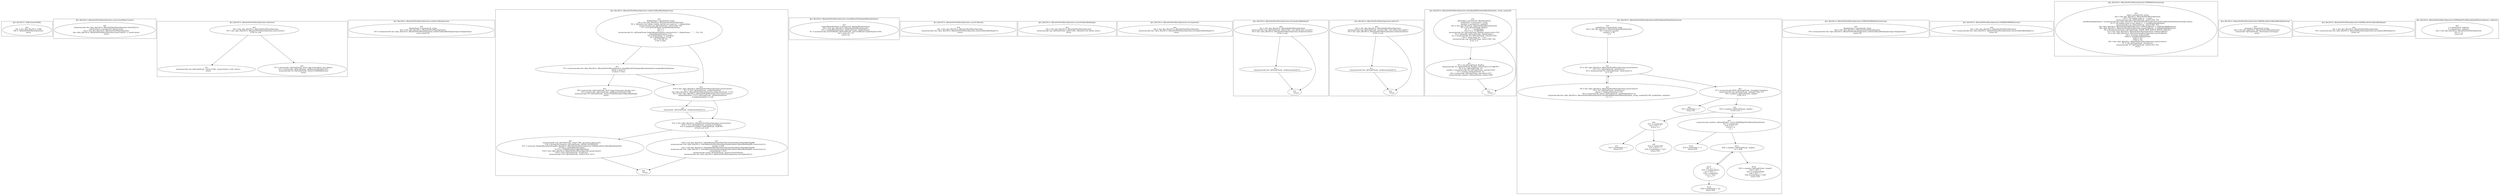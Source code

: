 digraph "20.ts" {
subgraph "cluster_@ts_files/20.ts: %dflt.[static]%dflt()" {
  label="@ts_files/20.ts: %dflt.[static]%dflt()";
  Node33180 [label="id:0
      this = this: @ts_files/20.ts: %dflt
      TAG = 'AlbumSetNewMenuOperation'
      return"];
}
subgraph "cluster_@ts_files/20.ts: AlbumSetNewMenuOperation.constructor(MenuContext)" {
  label="@ts_files/20.ts: AlbumSetNewMenuOperation.constructor(MenuContext)";
  Node63730 [label="id:0
      instanceinvoke this.<@ts_files/20.ts: AlbumSetNewMenuOperation.%instInit()>()
      menuContext = parameter0: MenuContext
      this = this: @ts_files/20.ts: AlbumSetNewMenuOperation
      this.<@ts_files/20.ts: AlbumSetNewMenuOperation.menuContext> = menuContext
      return"];
}
subgraph "cluster_@ts_files/20.ts: AlbumSetNewMenuOperation.doAction()" {
  label="@ts_files/20.ts: AlbumSetNewMenuOperation.doAction()";
  Node48220 [label="id:0
      this = this: @ts_files/20.ts: AlbumSetNewMenuOperation
      %0 = this.<@ts_files/20.ts: AlbumSetNewMenuOperation.menuContext>
      if %0 == null"];
  Node48221 [label="id:1
      instanceinvoke Log.<@%unk/%unk: .warn()>(TAG, 'menuContext is null, return')
      return"];
  Node48222 [label="id:2
      %1 = staticinvoke <@%unk/%unk: .$r()>('app.string.album_new_album')
      %2 = staticinvoke <@%unk/%unk: .getResourceString()>(%1)
      instanceinvoke %2.<@%unk/%unk: .then()>(%AM0$doAction)
      return"];
  Node48220 -> Node48221;
  Node48220 -> Node48222;
}
subgraph "cluster_@ts_files/20.ts: AlbumSetNewMenuOperation.confirmCallback(string)" {
  label="@ts_files/20.ts: AlbumSetNewMenuOperation.confirmCallback(string)";
  Node61990 [label="id:0
      displayName = parameter0: string
      this = this: @ts_files/20.ts: AlbumSetNewMenuOperation
      %0 = instanceinvoke this.<@ts_files/20.ts: AlbumSetNewMenuOperation.confirmCallbackBindImpl(string)>(displayName)
      return await %0"];
}
subgraph "cluster_@ts_files/20.ts: AlbumSetNewMenuOperation.confirmCallbackBindImpl(string)" {
  label="@ts_files/20.ts: AlbumSetNewMenuOperation.confirmCallbackBindImpl(string)";
  Node69820 [label="id:0
      displayName = parameter0: string
      this = this: @ts_files/20.ts: AlbumSetNewMenuOperation
      %0 = 'AlbumSet new album confirm and the new name is: ' + displayName
      instanceinvoke Log.<@%unk/%unk: .info()>(TAG, %0)
      %1 = new @%unk/%unk: SimpleAlbumDataItem
      %2 = -1
      %3 = -1
      instanceinvoke %1.<@%unk/%unk: SimpleAlbumDataItem.constructor()>('', displayName, '', '', '', %2, %3)
      simpleAlbumDataItem = %1
      %4 = displayName != undefined
      %5 = displayName != null
      %6 = %4 && %5
      if %6 != false"];
  Node69821 [label="id:1
      %7 = instanceinvoke this.<@ts_files/20.ts: AlbumSetNewMenuOperation.checkAlbumExit(SimpleAlbumDataItem)>(simpleAlbumDataItem)
      isExit = await %7
      if isExit != false"];
  Node69822 [label="id:2
      %8 = staticinvoke <@%unk/%unk: .$r()>('app.string.name_already_use')
      %9 = staticinvoke <@%unk/%unk: .getResourceString()>(%8)
      instanceinvoke %9.<@%unk/%unk: .then()>(%AM3$confirmCallbackBindImpl)
      return"];
  Node69823 [label="id:3
      %10 = this.<@ts_files/20.ts: AlbumSetNewMenuOperation.menuContext>
      %11 = %10.<@%unk/%unk: .onOperationEnd>
      this.<@ts_files/20.ts: AlbumSetNewMenuOperation.onOperationEnd> = %11
      %12 = this.<@ts_files/20.ts: AlbumSetNewMenuOperation.menuContext>
      onOperationStart = %12.<@%unk/%unk: .onOperationStart>
      if onOperationStart != null"];
  Node69824 [label="id:4
      staticinvoke <@%unk/%unk: .onOperationStart()>()"];
  Node69825 [label="id:5
      %13 = this.<@ts_files/20.ts: AlbumSetNewMenuOperation.menuContext>
      %14 = %13.<@%unk/%unk: .jumpSourceToMain>
      %15 = JumpSourceToMain.<@%unk/%unk: .ALBUM>
      if %14 === %15"];
  Node69826 [label="id:6
      instanceinvoke Log.<@%unk/%unk: .info()>(TAG, 'go back to photo grid')
      %16 = BroadcastConstants.<@%unk/%unk: .MEDIA_OPERATION>
      %17 = newarray (SimpleAlbumDataItem|@ts_files/20.ts: AlbumSetNewMenuOperation.%AM4$confirmCallbackBindImpl())[2]
      %17[0] = simpleAlbumDataItem
      %17[1] = %AM4$confirmCallbackBindImpl
      %18 = this.<@ts_files/20.ts: AlbumSetNewMenuOperation.menuContext>
      %19 = %18.<@%unk/%unk: .broadCast>
      instanceinvoke %19.<@%unk/%unk: .emit()>(%16, %17)"];
  Node69827 [label="id:7
      %20 = new @ts_files/20.ts: %AC$AlbumSetNewMenuOperation$confirmCallbackBindImpl$0
      instanceinvoke %20.<@ts_files/20.ts: %AC$AlbumSetNewMenuOperation$confirmCallbackBindImpl$0.constructor()>()
      params = %20
      %21 = new @ts_files/20.ts: %AC$AlbumSetNewMenuOperation$confirmCallbackBindImpl$1
      instanceinvoke %21.<@ts_files/20.ts: %AC$AlbumSetNewMenuOperation$confirmCallbackBindImpl$1.constructor()>()
      routerOptions = %21
      instanceinvoke router.<@%unk/%unk: .push()>(routerOptions)
      instanceinvoke this.<@ts_files/20.ts: AlbumSetNewMenuOperation.onCompleted()>()"];
  Node69828 [label="id:8
      return"];
  Node69820 -> Node69821;
  Node69820 -> Node69823;
  Node69821 -> Node69822;
  Node69821 -> Node69823;
  Node69823 -> Node69824;
  Node69823 -> Node69825;
  Node69824 -> Node69825;
  Node69825 -> Node69826;
  Node69825 -> Node69827;
  Node69826 -> Node69828;
  Node69827 -> Node69828;
}
subgraph "cluster_@ts_files/20.ts: AlbumSetNewMenuOperation.checkAlbumExit(SimpleAlbumDataItem)" {
  label="@ts_files/20.ts: AlbumSetNewMenuOperation.checkAlbumExit(SimpleAlbumDataItem)";
  Node73140 [label="id:0
      simpleAlbumDataItem = parameter0: SimpleAlbumDataItem
      this = this: @ts_files/20.ts: AlbumSetNewMenuOperation
      %0 = simpleAlbumDataItem.<@%unk/%unk: .displayName>
      %1 = instanceinvoke userFileModel.<@%unk/%unk: .getUserAlbumCountByName()>(%0)
      %2 = await %1 > 0
      return %2"];
}
subgraph "cluster_@ts_files/20.ts: AlbumSetNewMenuOperation.cancelCallback()" {
  label="@ts_files/20.ts: AlbumSetNewMenuOperation.cancelCallback()";
  Node54000 [label="id:0
      this = this: @ts_files/20.ts: AlbumSetNewMenuOperation
      instanceinvoke this.<@ts_files/20.ts: AlbumSetNewMenuOperation.cancelCallbackBindImpl()>()
      return"];
}
subgraph "cluster_@ts_files/20.ts: AlbumSetNewMenuOperation.cancelCallbackBindImpl()" {
  label="@ts_files/20.ts: AlbumSetNewMenuOperation.cancelCallbackBindImpl()";
  Node61830 [label="id:0
      this = this: @ts_files/20.ts: AlbumSetNewMenuOperation
      instanceinvoke Log.<@%unk/%unk: .info()>(TAG, 'AlbumSet new album cancel')
      return"];
}
subgraph "cluster_@ts_files/20.ts: AlbumSetNewMenuOperation.onCompleted()" {
  label="@ts_files/20.ts: AlbumSetNewMenuOperation.onCompleted()";
  Node51510 [label="id:0
      this = this: @ts_files/20.ts: AlbumSetNewMenuOperation
      instanceinvoke this.<@ts_files/20.ts: AlbumSetNewMenuOperation.onCompletedBindImpl()>()
      return"];
}
subgraph "cluster_@ts_files/20.ts: AlbumSetNewMenuOperation.onCompletedBindImpl()" {
  label="@ts_files/20.ts: AlbumSetNewMenuOperation.onCompletedBindImpl()";
  Node59340 [label="id:0
      this = this: @ts_files/20.ts: AlbumSetNewMenuOperation
      instanceinvoke Log.<@%unk/%unk: .info()>(TAG, 'new album data succeed!')
      %0 = this.<@ts_files/20.ts: AlbumSetNewMenuOperation.onOperationEnd>
      if %0 != null"];
  Node59341 [label="id:1
      instanceinvoke this.<@%unk/%unk: .onOperationEnd()>()"];
  Node59342 [label="id:2
      return"];
  Node59340 -> Node59341;
  Node59340 -> Node59342;
  Node59341 -> Node59342;
}
subgraph "cluster_@ts_files/20.ts: AlbumSetNewMenuOperation.onError()" {
  label="@ts_files/20.ts: AlbumSetNewMenuOperation.onError()";
  Node47480 [label="id:0
      this = this: @ts_files/20.ts: AlbumSetNewMenuOperation
      instanceinvoke Log.<@%unk/%unk: .error()>(TAG, 'new album data failed!')
      %0 = this.<@ts_files/20.ts: AlbumSetNewMenuOperation.onOperationEnd>
      if %0 != null"];
  Node47481 [label="id:1
      instanceinvoke this.<@%unk/%unk: .onOperationEnd()>()"];
  Node47482 [label="id:2
      return"];
  Node47480 -> Node47481;
  Node47480 -> Node47482;
  Node47481 -> Node47482;
}
subgraph "cluster_@ts_files/20.ts: AlbumSetNewMenuOperation.checkAndAddNumber(AlbumDataItem, string, number[])" {
  label="@ts_files/20.ts: AlbumSetNewMenuOperation.checkAndAddNumber(AlbumDataItem, string, number[])";
  Node85940 [label="id:0
      albumInfo = parameter0: AlbumDataItem
      prefixName = parameter1: string
      numbers = parameter2: number[]
      this = this: @ts_files/20.ts: AlbumSetNewMenuOperation
      %0 = new @%unk/%unk: RegExp
      %1 = '^' + prefixName
      %2 = %1 + '[1-9][0-9]*$'
      instanceinvoke %0.<@%unk/%unk: RegExp.constructor()>(%2)
      %3 = albumInfo.<@%unk/%unk: .displayName>
      res = instanceinvoke %3.<@%unk/%unk: .match()>(%0)
      %4 = 'check name res ' + res
      instanceinvoke Log.<@%unk/%unk: .info()>(TAG, %4)
      if res != 0"];
  Node85941 [label="id:1
      %5 = new @%unk/%unk: RegExp
      instanceinvoke %5.<@%unk/%unk: RegExp.constructor()>('[1-9][0-9]*')
      %6 = res.<@%unk/%unk: .0>
      number = instanceinvoke %6.<@%unk/%unk: .match()>(%5)
      %7 = number.<@%unk/%unk: .0>
      %8 = staticinvoke <@%unk/%unk: .parseInt()>(%7)
      instanceinvoke numbers.<@%unk/%unk: .push()>(%8)"];
  Node85942 [label="id:2
      return"];
  Node85940 -> Node85941;
  Node85940 -> Node85942;
  Node85941 -> Node85942;
}
subgraph "cluster_@ts_files/20.ts: AlbumSetNewMenuOperation.getNewAlbumDefaultName(string)" {
  label="@ts_files/20.ts: AlbumSetNewMenuOperation.getNewAlbumDefaultName(string)";
  Node68770 [label="id:0
      prefixName = parameter0: string
      this = this: @ts_files/20.ts: AlbumSetNewMenuOperation
      %0 = newarray (any)[0]
      numbers = %0
      i = 0"];
  Node68771 [label="id:1
      %1 = this.<@ts_files/20.ts: AlbumSetNewMenuOperation.menuContext>
      %2 = %1.<@%unk/%unk: .dataSource>
      %3 = instanceinvoke %2.<@%unk/%unk: .totalCount()>()
      if i < %3"];
  Node68772 [label="id:2
      %4 = this.<@ts_files/20.ts: AlbumSetNewMenuOperation.menuContext>
      %5 = %4.<@%unk/%unk: .dataSource>
      album = <AlbumsDataSource>%5
      %6 = instanceinvoke album.<@%unk/%unk: .getDataByIndex()>(i)
      instanceinvoke this.<@ts_files/20.ts: AlbumSetNewMenuOperation.checkAndAddNumber(AlbumDataItem, string, number[])>(%6, prefixName, numbers)
      i = i + 1"];
  Node68773 [label="id:3
      %7 = instanceinvoke JSON.<@%unk/%unk: .stringify()>(numbers)
      instanceinvoke Log.<@%unk/%unk: .debug()>(TAG, %7)
      %8 = numbers.<@%unk/%unk: .length>
      if %8 <= 0"];
  Node68774 [label="id:4
      %9 = prefixName + '1'
      return %9"];
  Node68775 [label="id:5
      %10 = numbers.<@%unk/%unk: .length>
      if %10 === 1"];
  Node68776 [label="id:6
      %11 = numbers[0]
      %12 = %11 - 1
      if %12 > 0"];
  Node68777 [label="id:7
      %13 = prefixName + '1'
      return %13"];
  Node68778 [label="id:8
      %14 = numbers[0]
      %15 = %14 + 1
      %16 = prefixName + %15
      return %16"];
  Node68779 [label="id:9
      instanceinvoke numbers.<@%unk/%unk: .sort()>(%AM5$getNewAlbumDefaultName)
      %17 = numbers[0]
      %18 = %17 - 1
      if %18 > 0
      i = 1"];
  Node687710 [label="id:10
      %19 = prefixName + '1'
      return %19"];
  Node687711 [label="id:11
      %20 = numbers.<@%unk/%unk: .length>
      if i < %20"];
  Node687712 [label="id:12
      %21 = i - 1
      %22 = numbers[%21]
      res = %22 + 1
      %23 = numbers[i]
      if res < %23
      i = i + 1"];
  Node687713 [label="id:13
      %24 = prefixName + res
      return %24"];
  Node687714 [label="id:14
      %25 = numbers.<@%unk/%unk: .length>
      %26 = %25 - 1
      %27 = numbers[%26]
      %28 = %27 + 1
      %29 = prefixName + %28
      return %29"];
  Node68770 -> Node68771;
  Node68771 -> Node68772;
  Node68771 -> Node68773;
  Node68772 -> Node68771;
  Node68773 -> Node68774;
  Node68773 -> Node68775;
  Node68775 -> Node68776;
  Node68775 -> Node68779;
  Node68776 -> Node68777;
  Node68776 -> Node68778;
  Node68779 -> Node687710;
  Node68779 -> Node687711;
  Node687711 -> Node687712;
  Node687711 -> Node687714;
  Node687712 -> Node687713;
  Node687712 -> Node687711;
}
subgraph "cluster_@ts_files/20.ts: AlbumSetNewMenuOperation.%AM1$%AM0$doAction(string)" {
  label="@ts_files/20.ts: AlbumSetNewMenuOperation.%AM1$%AM0$doAction(string)";
  Node60120 [label="id:0
      displayName = parameter0: string
      this = this: @ts_files/20.ts: AlbumSetNewMenuOperation
      %0 = instanceinvoke this.<@ts_files/20.ts: AlbumSetNewMenuOperation.confirmCallbackBindImpl(string)>(displayName)
      return %0"];
}
subgraph "cluster_@ts_files/20.ts: AlbumSetNewMenuOperation.%AM2$%AM0$doAction()" {
  label="@ts_files/20.ts: AlbumSetNewMenuOperation.%AM2$%AM0$doAction()";
  Node53500 [label="id:0
      this = this: @ts_files/20.ts: AlbumSetNewMenuOperation
      %0 = instanceinvoke this.<@ts_files/20.ts: AlbumSetNewMenuOperation.cancelCallbackBindImpl()>()
      return %0"];
}
subgraph "cluster_@ts_files/20.ts: AlbumSetNewMenuOperation.%AM0$doAction(string)" {
  label="@ts_files/20.ts: AlbumSetNewMenuOperation.%AM0$doAction(string)";
  Node57480 [label="id:0
      name = parameter0: string
      this = this: @ts_files/20.ts: AlbumSetNewMenuOperation
      %0 = 'The display name is ' + name
      instanceinvoke Log.<@%unk/%unk: .info()>(TAG, %0)
      newAlbumDisplayName = instanceinvoke this.<@ts_files/20.ts: AlbumSetNewMenuOperation.getNewAlbumDefaultName(string)>(name)
      %1 = 'The display name of new album is ' + newAlbumDisplayName
      instanceinvoke Log.<@%unk/%unk: .info()>(TAG, %1)
      this.<@ts_files/20.ts: AlbumSetNewMenuOperation.confirmCallback> = %AM1$%AM0$doAction
      this.<@ts_files/20.ts: AlbumSetNewMenuOperation.cancelCallback> = %AM2$%AM0$doAction
      %2 = BroadcastConstants.<@%unk/%unk: .SHOW_NEW_ALBUM_PHOTO_DIALOG>
      %3 = this.<@ts_files/20.ts: AlbumSetNewMenuOperation.confirmCallback>
      %4 = this.<@ts_files/20.ts: AlbumSetNewMenuOperation.cancelCallback>
      %5 = newarray (unknown)[3]
      %5[0] = newAlbumDisplayName
      %5[1] = %3
      %5[2] = %4
      %6 = this.<@ts_files/20.ts: AlbumSetNewMenuOperation.menuContext>
      %7 = %6.<@%unk/%unk: .broadCast>
      instanceinvoke %7.<@%unk/%unk: .emit()>(%2, %5)
      return"];
}
subgraph "cluster_@ts_files/20.ts: AlbumSetNewMenuOperation.%AM3$confirmCallbackBindImpl(string)" {
  label="@ts_files/20.ts: AlbumSetNewMenuOperation.%AM3$confirmCallbackBindImpl(string)";
  Node72480 [label="id:0
      message = parameter0: string
      this = this: @ts_files/20.ts: AlbumSetNewMenuOperation
      staticinvoke <@%unk/%unk: .showToast()>(message)
      return"];
}
subgraph "cluster_@ts_files/20.ts: AlbumSetNewMenuOperation.%AM4$confirmCallbackBindImpl()" {
  label="@ts_files/20.ts: AlbumSetNewMenuOperation.%AM4$confirmCallbackBindImpl()";
  Node65860 [label="id:0
      this = this: @ts_files/20.ts: AlbumSetNewMenuOperation
      %0 = instanceinvoke this.<@ts_files/20.ts: AlbumSetNewMenuOperation.onCompletedBindImpl()>()
      return %0"];
}
subgraph "cluster_@ts_files/20.ts: AlbumSetNewMenuOperation.%AM5$getNewAlbumDefaultName(unknown, unknown)" {
  label="@ts_files/20.ts: AlbumSetNewMenuOperation.%AM5$getNewAlbumDefaultName(unknown, unknown)";
  Node81260 [label="id:0
      a = parameter0: unknown
      b = parameter1: unknown
      this = this: @ts_files/20.ts: AlbumSetNewMenuOperation
      %0 = a - b
      return %0"];
}
}
